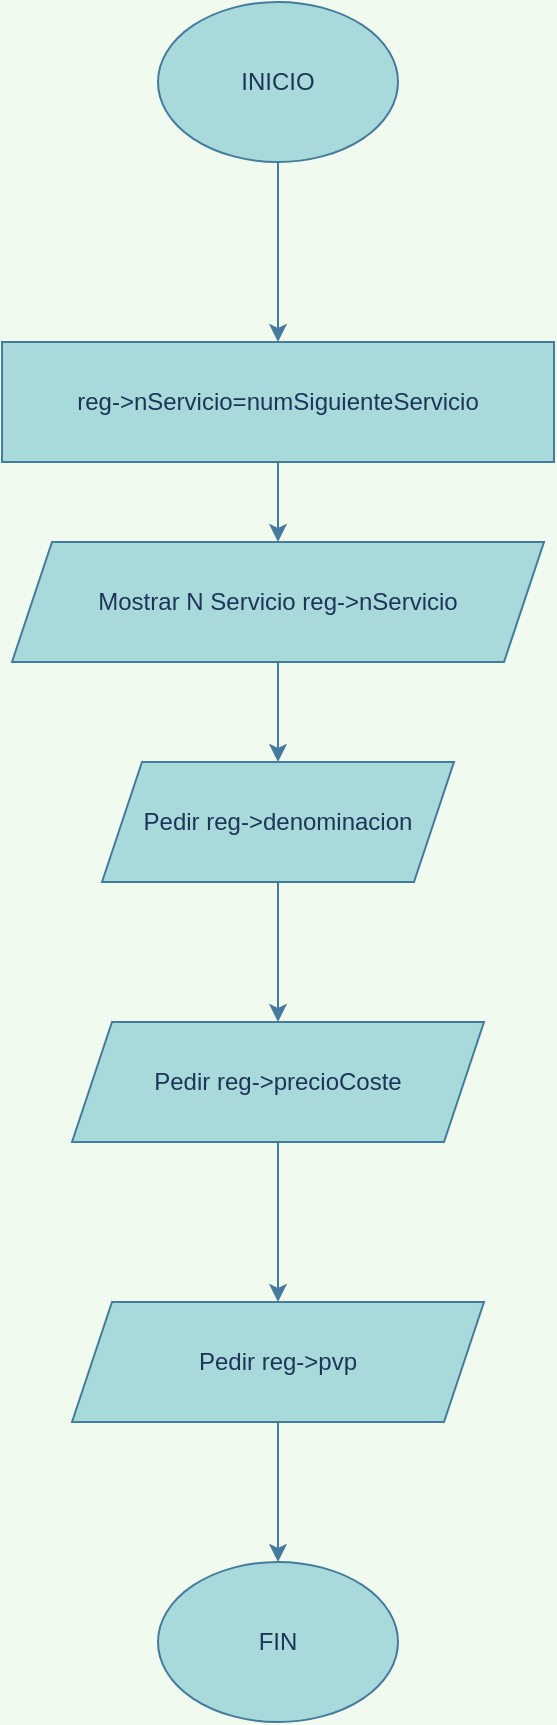 <mxfile version="13.9.8" type="device"><diagram id="C5RBs43oDa-KdzZeNtuy" name="pedirDatosSiguienteCliente"><mxGraphModel dx="540" dy="633" grid="1" gridSize="10" guides="1" tooltips="1" connect="1" arrows="1" fold="1" page="1" pageScale="1" pageWidth="827" pageHeight="1169" background="#F1FAEE" math="0" shadow="0"><root><mxCell id="WIyWlLk6GJQsqaUBKTNV-0"/><mxCell id="WIyWlLk6GJQsqaUBKTNV-1" parent="WIyWlLk6GJQsqaUBKTNV-0"/><mxCell id="I1HwztD63OtXi9g831La-14" value="" style="edgeStyle=orthogonalEdgeStyle;curved=0;rounded=1;sketch=0;orthogonalLoop=1;jettySize=auto;html=1;strokeColor=#457B9D;fillColor=#A8DADC;fontColor=#1D3557;" parent="WIyWlLk6GJQsqaUBKTNV-1" source="I1HwztD63OtXi9g831La-0" target="I1HwztD63OtXi9g831La-13" edge="1"><mxGeometry relative="1" as="geometry"/></mxCell><mxCell id="I1HwztD63OtXi9g831La-0" value="INICIO" style="ellipse;whiteSpace=wrap;html=1;fillColor=#A8DADC;strokeColor=#457B9D;fontColor=#1D3557;" parent="WIyWlLk6GJQsqaUBKTNV-1" vertex="1"><mxGeometry x="354" y="70" width="120" height="80" as="geometry"/></mxCell><mxCell id="I1HwztD63OtXi9g831La-4" value="" style="edgeStyle=orthogonalEdgeStyle;curved=0;rounded=1;sketch=0;orthogonalLoop=1;jettySize=auto;html=1;strokeColor=#457B9D;fillColor=#A8DADC;fontColor=#1D3557;" parent="WIyWlLk6GJQsqaUBKTNV-1" source="I1HwztD63OtXi9g831La-1" target="I1HwztD63OtXi9g831La-3" edge="1"><mxGeometry relative="1" as="geometry"/></mxCell><mxCell id="I1HwztD63OtXi9g831La-1" value="Pedir reg-&amp;gt;denominacion" style="shape=parallelogram;perimeter=parallelogramPerimeter;whiteSpace=wrap;html=1;fixedSize=1;fontColor=#1D3557;strokeColor=#457B9D;fillColor=#A8DADC;" parent="WIyWlLk6GJQsqaUBKTNV-1" vertex="1"><mxGeometry x="326" y="450" width="176" height="60" as="geometry"/></mxCell><mxCell id="I1HwztD63OtXi9g831La-6" value="" style="edgeStyle=orthogonalEdgeStyle;curved=0;rounded=1;sketch=0;orthogonalLoop=1;jettySize=auto;html=1;strokeColor=#457B9D;fillColor=#A8DADC;fontColor=#1D3557;" parent="WIyWlLk6GJQsqaUBKTNV-1" source="I1HwztD63OtXi9g831La-3" target="I1HwztD63OtXi9g831La-5" edge="1"><mxGeometry relative="1" as="geometry"/></mxCell><mxCell id="I1HwztD63OtXi9g831La-3" value="Pedir reg-&amp;gt;precioCoste" style="shape=parallelogram;perimeter=parallelogramPerimeter;whiteSpace=wrap;html=1;fixedSize=1;fontColor=#1D3557;strokeColor=#457B9D;fillColor=#A8DADC;" parent="WIyWlLk6GJQsqaUBKTNV-1" vertex="1"><mxGeometry x="311" y="580" width="206" height="60" as="geometry"/></mxCell><mxCell id="I1HwztD63OtXi9g831La-8" value="" style="edgeStyle=orthogonalEdgeStyle;curved=0;rounded=1;sketch=0;orthogonalLoop=1;jettySize=auto;html=1;strokeColor=#457B9D;fillColor=#A8DADC;fontColor=#1D3557;entryX=0.5;entryY=0;entryDx=0;entryDy=0;" parent="WIyWlLk6GJQsqaUBKTNV-1" source="I1HwztD63OtXi9g831La-5" target="I1HwztD63OtXi9g831La-11" edge="1"><mxGeometry relative="1" as="geometry"><mxPoint x="414" y="860" as="targetPoint"/></mxGeometry></mxCell><mxCell id="I1HwztD63OtXi9g831La-5" value="Pedir reg-&amp;gt;pvp" style="shape=parallelogram;perimeter=parallelogramPerimeter;whiteSpace=wrap;html=1;fixedSize=1;fontColor=#1D3557;strokeColor=#457B9D;fillColor=#A8DADC;" parent="WIyWlLk6GJQsqaUBKTNV-1" vertex="1"><mxGeometry x="311" y="720" width="206" height="60" as="geometry"/></mxCell><mxCell id="I1HwztD63OtXi9g831La-11" value="FIN" style="ellipse;whiteSpace=wrap;html=1;fontColor=#1D3557;strokeColor=#457B9D;fillColor=#A8DADC;" parent="WIyWlLk6GJQsqaUBKTNV-1" vertex="1"><mxGeometry x="354" y="850" width="120" height="80" as="geometry"/></mxCell><mxCell id="I1HwztD63OtXi9g831La-16" value="" style="edgeStyle=orthogonalEdgeStyle;curved=0;rounded=1;sketch=0;orthogonalLoop=1;jettySize=auto;html=1;strokeColor=#457B9D;fillColor=#A8DADC;fontColor=#1D3557;" parent="WIyWlLk6GJQsqaUBKTNV-1" source="I1HwztD63OtXi9g831La-13" target="I1HwztD63OtXi9g831La-15" edge="1"><mxGeometry relative="1" as="geometry"/></mxCell><mxCell id="I1HwztD63OtXi9g831La-13" value="reg-&amp;gt;nServicio=numSiguienteServicio" style="whiteSpace=wrap;html=1;fontColor=#1D3557;strokeColor=#457B9D;fillColor=#A8DADC;" parent="WIyWlLk6GJQsqaUBKTNV-1" vertex="1"><mxGeometry x="276" y="240" width="276" height="60" as="geometry"/></mxCell><mxCell id="I1HwztD63OtXi9g831La-17" value="" style="edgeStyle=orthogonalEdgeStyle;curved=0;rounded=1;sketch=0;orthogonalLoop=1;jettySize=auto;html=1;strokeColor=#457B9D;fillColor=#A8DADC;fontColor=#1D3557;" parent="WIyWlLk6GJQsqaUBKTNV-1" source="I1HwztD63OtXi9g831La-15" target="I1HwztD63OtXi9g831La-1" edge="1"><mxGeometry relative="1" as="geometry"/></mxCell><mxCell id="I1HwztD63OtXi9g831La-15" value="Mostrar N Servicio reg-&amp;gt;nServicio" style="shape=parallelogram;perimeter=parallelogramPerimeter;whiteSpace=wrap;html=1;fixedSize=1;fontColor=#1D3557;strokeColor=#457B9D;fillColor=#A8DADC;" parent="WIyWlLk6GJQsqaUBKTNV-1" vertex="1"><mxGeometry x="281" y="340" width="266" height="60" as="geometry"/></mxCell></root></mxGraphModel></diagram></mxfile>